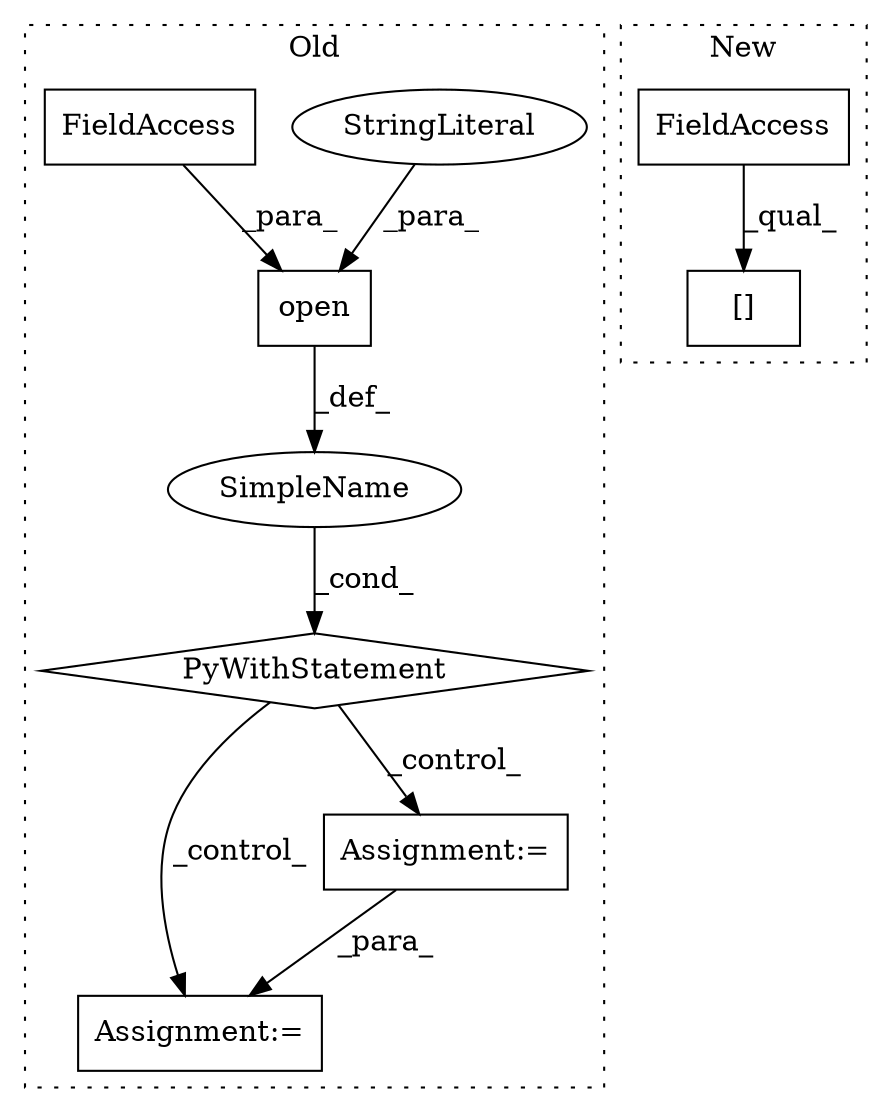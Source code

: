 digraph G {
subgraph cluster0 {
1 [label="open" a="32" s="1051,1079" l="5,1" shape="box"];
3 [label="StringLiteral" a="45" s="1072" l="7" shape="ellipse"];
4 [label="PyWithStatement" a="104" s="1041,1080" l="10,2" shape="diamond"];
5 [label="Assignment:=" a="7" s="1122" l="14" shape="box"];
6 [label="SimpleName" a="42" s="" l="" shape="ellipse"];
8 [label="Assignment:=" a="7" s="1220" l="30" shape="box"];
9 [label="FieldAccess" a="22" s="1056" l="4" shape="box"];
label = "Old";
style="dotted";
}
subgraph cluster1 {
2 [label="[]" a="2" s="1213,1261" l="39,1" shape="box"];
7 [label="FieldAccess" a="22" s="1213" l="38" shape="box"];
label = "New";
style="dotted";
}
1 -> 6 [label="_def_"];
3 -> 1 [label="_para_"];
4 -> 5 [label="_control_"];
4 -> 8 [label="_control_"];
6 -> 4 [label="_cond_"];
7 -> 2 [label="_qual_"];
8 -> 5 [label="_para_"];
9 -> 1 [label="_para_"];
}